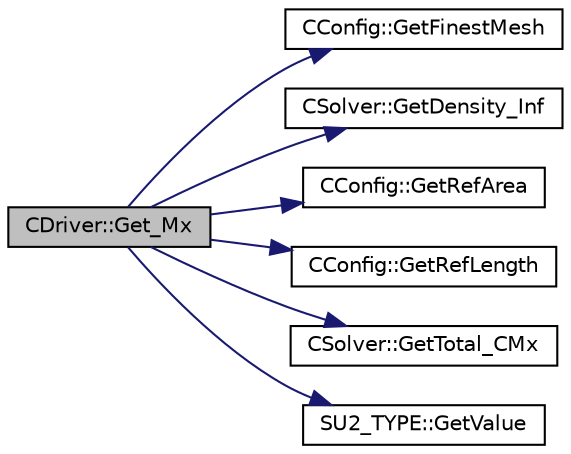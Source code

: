 digraph "CDriver::Get_Mx"
{
  edge [fontname="Helvetica",fontsize="10",labelfontname="Helvetica",labelfontsize="10"];
  node [fontname="Helvetica",fontsize="10",shape=record];
  rankdir="LR";
  Node1386 [label="CDriver::Get_Mx",height=0.2,width=0.4,color="black", fillcolor="grey75", style="filled", fontcolor="black"];
  Node1386 -> Node1387 [color="midnightblue",fontsize="10",style="solid",fontname="Helvetica"];
  Node1387 [label="CConfig::GetFinestMesh",height=0.2,width=0.4,color="black", fillcolor="white", style="filled",URL="$class_c_config.html#af34d9f3a4cd6ac06a8f2862efad97a27",tooltip="Get the index of the finest grid. "];
  Node1386 -> Node1388 [color="midnightblue",fontsize="10",style="solid",fontname="Helvetica"];
  Node1388 [label="CSolver::GetDensity_Inf",height=0.2,width=0.4,color="black", fillcolor="white", style="filled",URL="$class_c_solver.html#a8db8db096fdfb8bd067a2b1adeb8d5b6",tooltip="A virtual member. "];
  Node1386 -> Node1389 [color="midnightblue",fontsize="10",style="solid",fontname="Helvetica"];
  Node1389 [label="CConfig::GetRefArea",height=0.2,width=0.4,color="black", fillcolor="white", style="filled",URL="$class_c_config.html#ad1d22f6d4f0225e3281d826a4c866779",tooltip="Get the reference area for non dimensional coefficient computation. If the value from the is 0 then..."];
  Node1386 -> Node1390 [color="midnightblue",fontsize="10",style="solid",fontname="Helvetica"];
  Node1390 [label="CConfig::GetRefLength",height=0.2,width=0.4,color="black", fillcolor="white", style="filled",URL="$class_c_config.html#a63ce45e68b93f8f3f1de44a2abad67ef",tooltip="Get the reference length for computing moment (the default value is 1). "];
  Node1386 -> Node1391 [color="midnightblue",fontsize="10",style="solid",fontname="Helvetica"];
  Node1391 [label="CSolver::GetTotal_CMx",height=0.2,width=0.4,color="black", fillcolor="white", style="filled",URL="$class_c_solver.html#ab1b70f2f23cd7182aabed2345acf972a",tooltip="A virtual member. "];
  Node1386 -> Node1392 [color="midnightblue",fontsize="10",style="solid",fontname="Helvetica"];
  Node1392 [label="SU2_TYPE::GetValue",height=0.2,width=0.4,color="black", fillcolor="white", style="filled",URL="$namespace_s_u2___t_y_p_e.html#a0ed43473f5a450ce028d088427bf10cb",tooltip="Get the (primitive) value of the datatype (needs to be implemented for each new type). "];
}
